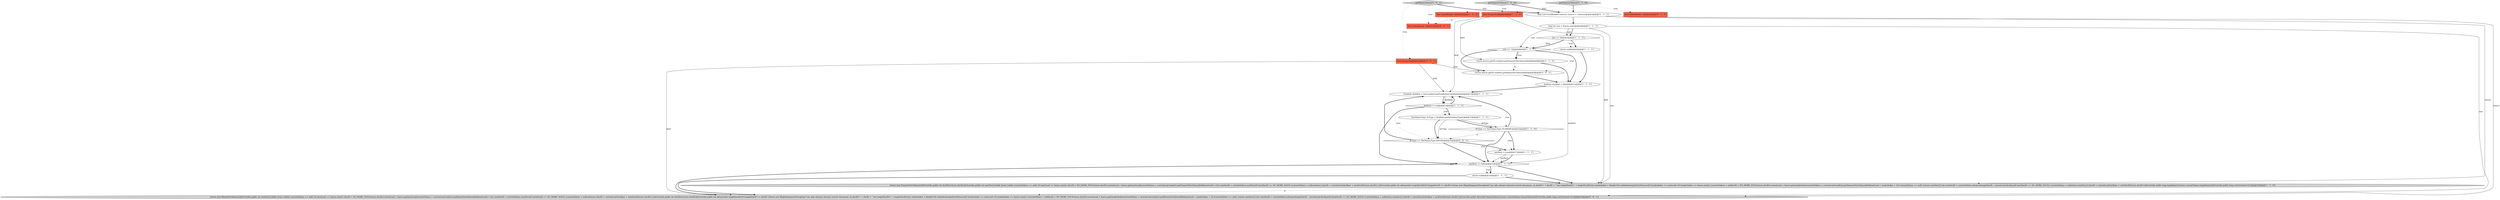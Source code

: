 digraph {
2 [style = filled, label = "anyReal == false@@@22@@@['1', '1', '1']", fillcolor = white, shape = diamond image = "AAA0AAABBB1BBB"];
11 [style = filled, label = "FieldInfo fieldInfo = leaf.reader().getFieldInfos().fieldInfo(field)@@@13@@@['1', '1', '1']", fillcolor = white, shape = ellipse image = "AAA0AAABBB1BBB"];
25 [style = filled, label = "final IndexReader r@@@2@@@['0', '0', '1']", fillcolor = tomato, shape = box image = "AAA0AAABBB3BBB"];
14 [style = filled, label = "getNumericValues['1', '0', '0']", fillcolor = lightgray, shape = diamond image = "AAA0AAABBB1BBB"];
8 [style = filled, label = "boolean anyReal = false@@@11@@@['1', '1', '1']", fillcolor = white, shape = ellipse image = "AAA0AAABBB1BBB"];
3 [style = filled, label = "size == 0@@@5@@@['1', '1', '1']", fillcolor = white, shape = diamond image = "AAA0AAABBB1BBB"];
6 [style = filled, label = "fieldInfo != null@@@14@@@['1', '1', '1']", fillcolor = white, shape = diamond image = "AAA0AAABBB1BBB"];
5 [style = filled, label = "return null@@@6@@@['1', '1', '1']", fillcolor = white, shape = ellipse image = "AAA0AAABBB1BBB"];
16 [style = filled, label = "dvType == DocValuesType.NUMERIC@@@16@@@['1', '1', '0']", fillcolor = white, shape = diamond image = "AAA0AAABBB1BBB"];
23 [style = filled, label = "return new BinaryDocValues(){@Override public int nextDoc(){while (true) {while (currentValues == null) {if (nextLeaf == leaves.size()) {docID = NO_MORE_DOCSreturn docID}currentLeaf = leaves.get(nextLeaf)currentValues = currentLeaf.reader().getBinaryDocValues(field)nextLeaf++}int newDocID = currentValues.nextDoc()if (newDocID == NO_MORE_DOCS) {currentValues = nullcontinue}{docID = currentLeaf.docBase + newDocIDreturn docID}}}@Override public int docID(){return docID}@Override public int advance(int targetDocID){if (targetDocID <= docID) {throw new IllegalArgumentException(\"can only advance beyond current document: on docID=\" + docID + \" but targetDocID=\" + targetDocID)}int readerIndex = ReaderUtil.subIndex(targetDocID,leaves)if (readerIndex >= nextLeaf) {if (readerIndex == leaves.size()) {currentValues = nulldocID = NO_MORE_DOCSreturn docID}currentLeaf = leaves.get(readerIndex)currentValues = currentLeaf.reader().getBinaryDocValues(field)nextLeaf = readerIndex + 1if (currentValues == null) {return nextDoc()}}int newDocID = currentValues.advance(targetDocID - currentLeaf.docBase)if (newDocID == NO_MORE_DOCS) {currentValues = nullreturn nextDoc()}{docID = currentLeaf.docBase + newDocIDreturn docID}}@Override public BytesRef binaryValue(){return currentValues.binaryValue()}@Override public long cost(){return 0}}@@@25@@@['0', '0', '1']", fillcolor = lightgray, shape = ellipse image = "AAA0AAABBB3BBB"];
20 [style = filled, label = "final String field@@@2@@@['0', '0', '1']", fillcolor = tomato, shape = box image = "AAA0AAABBB3BBB"];
10 [style = filled, label = "size == 1@@@8@@@['1', '1', '1']", fillcolor = white, shape = diamond image = "AAA0AAABBB1BBB"];
21 [style = filled, label = "return leaves.get(0).reader().getBinaryDocValues(field)@@@9@@@['0', '0', '1']", fillcolor = white, shape = ellipse image = "AAA0AAABBB3BBB"];
22 [style = filled, label = "dvType == DocValuesType.BINARY@@@16@@@['0', '0', '1']", fillcolor = white, shape = diamond image = "AAA0AAABBB3BBB"];
24 [style = filled, label = "getBinaryValues['0', '0', '1']", fillcolor = lightgray, shape = diamond image = "AAA0AAABBB3BBB"];
0 [style = filled, label = "final IndexReader r@@@2@@@['1', '0', '0']", fillcolor = tomato, shape = box image = "AAA0AAABBB1BBB"];
7 [style = filled, label = "return new NumericDocValues(){@Override public int docID(){return docID}@Override public int nextDoc(){while (true) {while (currentValues == null) {if (nextLeaf == leaves.size()) {docID = NO_MORE_DOCSreturn docID}currentLeaf = leaves.get(nextLeaf)currentValues = currentLeaf.reader().getNumericDocValues(field)nextLeaf++}int newDocID = currentValues.nextDoc()if (newDocID == NO_MORE_DOCS) {currentValues = nullcontinue}{docID = currentLeaf.docBase + newDocIDreturn docID}}}@Override public int advance(int targetDocID){if (targetDocID <= docID) {throw new IllegalArgumentException(\"can only advance beyond current document: on docID=\" + docID + \" but targetDocID=\" + targetDocID)}int readerIndex = ReaderUtil.subIndex(targetDocID,leaves)if (readerIndex >= nextLeaf) {if (readerIndex == leaves.size()) {currentValues = nulldocID = NO_MORE_DOCSreturn docID}currentLeaf = leaves.get(readerIndex)currentValues = currentLeaf.reader().getNumericDocValues(field)nextLeaf = readerIndex + 1if (currentValues == null) {return nextDoc()}}int newDocID = currentValues.advance(targetDocID - currentLeaf.docBase)if (newDocID == NO_MORE_DOCS) {currentValues = nullreturn nextDoc()}{docID = currentLeaf.docBase + newDocIDreturn docID}}@Override public long longValue(){return currentValues.longValue()}@Override public long cost(){return 0}}@@@25@@@['1', '1', '0']", fillcolor = lightgray, shape = ellipse image = "AAA0AAABBB1BBB"];
1 [style = filled, label = "anyReal = true@@@17@@@['1', '1', '1']", fillcolor = white, shape = ellipse image = "AAA0AAABBB1BBB"];
19 [style = filled, label = "getNumericValues['0', '1', '0']", fillcolor = lightgray, shape = diamond image = "AAA0AAABBB2BBB"];
4 [style = filled, label = "final String field@@@2@@@['1', '1', '0']", fillcolor = tomato, shape = box image = "AAA0AAABBB1BBB"];
12 [style = filled, label = "DocValuesType dvType = fieldInfo.getDocValuesType()@@@15@@@['1', '1', '1']", fillcolor = white, shape = ellipse image = "AAA0AAABBB1BBB"];
13 [style = filled, label = "return null@@@23@@@['1', '1', '1']", fillcolor = white, shape = ellipse image = "AAA0AAABBB1BBB"];
15 [style = filled, label = "final int size = leaves.size()@@@4@@@['1', '1', '1']", fillcolor = white, shape = ellipse image = "AAA0AAABBB1BBB"];
18 [style = filled, label = "final IndexReader r@@@2@@@['0', '1', '0']", fillcolor = tomato, shape = box image = "AAA0AAABBB2BBB"];
17 [style = filled, label = "final List<LeafReaderContext> leaves = r.leaves()@@@3@@@['1', '1', '1']", fillcolor = white, shape = ellipse image = "AAA0AAABBB1BBB"];
9 [style = filled, label = "return leaves.get(0).reader().getNumericDocValues(field)@@@9@@@['1', '1', '0']", fillcolor = white, shape = ellipse image = "AAA0AAABBB1BBB"];
4->9 [style = solid, label="field"];
5->8 [style = bold, label=""];
4->7 [style = solid, label="field"];
12->16 [style = solid, label="dvType"];
16->11 [style = bold, label=""];
20->11 [style = solid, label="field"];
22->2 [style = bold, label=""];
7->23 [style = dashed, label="0"];
14->0 [style = dotted, label="true"];
24->25 [style = dotted, label="true"];
15->23 [style = solid, label="size"];
11->6 [style = bold, label=""];
17->23 [style = solid, label="leaves"];
19->18 [style = dotted, label="true"];
21->8 [style = bold, label=""];
20->21 [style = solid, label="field"];
8->2 [style = solid, label="anyReal"];
14->17 [style = bold, label=""];
12->16 [style = bold, label=""];
19->17 [style = bold, label=""];
10->21 [style = bold, label=""];
6->22 [style = dotted, label="true"];
15->7 [style = solid, label="size"];
1->2 [style = solid, label="anyReal"];
16->2 [style = bold, label=""];
15->3 [style = bold, label=""];
9->8 [style = bold, label=""];
10->9 [style = dotted, label="true"];
2->13 [style = bold, label=""];
6->2 [style = bold, label=""];
4->25 [style = dashed, label="0"];
2->23 [style = bold, label=""];
3->10 [style = bold, label=""];
3->10 [style = dotted, label="false"];
17->7 [style = solid, label="leaves"];
3->5 [style = bold, label=""];
3->5 [style = dotted, label="true"];
22->1 [style = dotted, label="true"];
10->8 [style = bold, label=""];
16->1 [style = dotted, label="true"];
16->1 [style = bold, label=""];
19->4 [style = dotted, label="true"];
4->11 [style = solid, label="field"];
13->7 [style = bold, label=""];
9->21 [style = dashed, label="0"];
6->11 [style = bold, label=""];
24->20 [style = dotted, label="true"];
15->10 [style = solid, label="size"];
15->3 [style = solid, label="size"];
17->15 [style = bold, label=""];
13->23 [style = bold, label=""];
24->17 [style = bold, label=""];
10->9 [style = bold, label=""];
1->2 [style = bold, label=""];
6->12 [style = dotted, label="true"];
22->1 [style = bold, label=""];
2->7 [style = bold, label=""];
14->4 [style = dotted, label="true"];
20->23 [style = solid, label="field"];
8->11 [style = bold, label=""];
10->21 [style = dotted, label="true"];
11->6 [style = solid, label="fieldInfo"];
22->11 [style = bold, label=""];
12->22 [style = bold, label=""];
2->13 [style = dotted, label="true"];
6->16 [style = dotted, label="true"];
12->22 [style = solid, label="dvType"];
16->22 [style = dashed, label="0"];
6->12 [style = bold, label=""];
}

